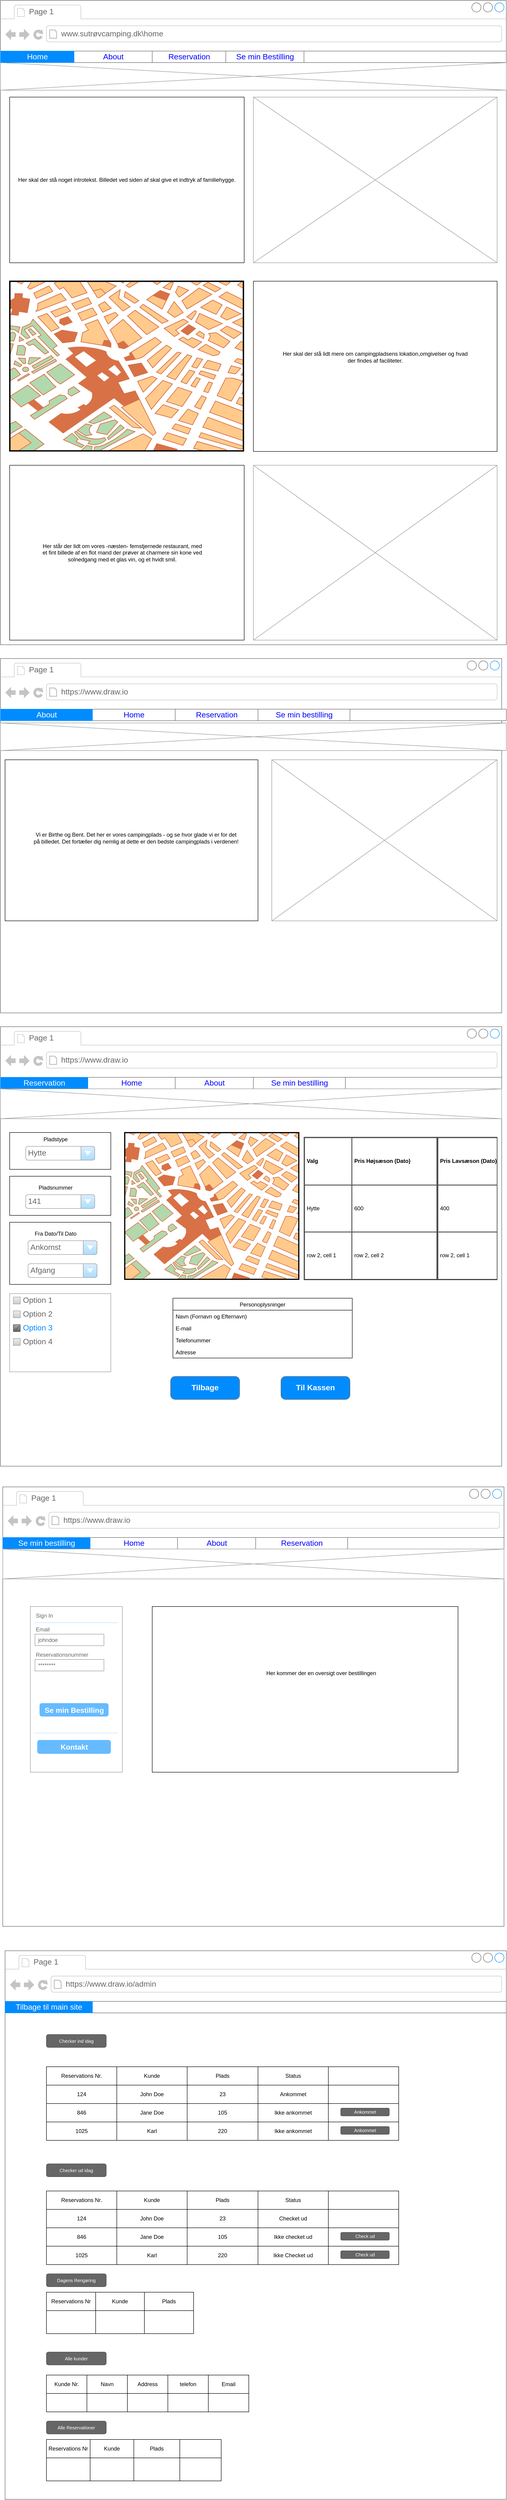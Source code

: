 <mxfile version="15.3.8" type="device"><diagram name="Page-1" id="2cc2dc42-3aac-f2a9-1cec-7a8b7cbee084"><mxGraphModel dx="2522" dy="1695" grid="1" gridSize="10" guides="1" tooltips="1" connect="1" arrows="1" fold="1" page="1" pageScale="1" pageWidth="1100" pageHeight="850" background="none" math="0" shadow="0"><root><mxCell id="0"/><mxCell id="1" parent="0"/><mxCell id="Y7QYXd62uFBSLfC6KbYf-22" value="" style="strokeWidth=1;shadow=0;dashed=0;align=center;html=1;shape=mxgraph.mockup.containers.browserWindow;rSize=0;strokeColor=#666666;strokeColor2=#008cff;strokeColor3=#c4c4c4;mainText=,;recursiveResize=0;" parent="1" vertex="1"><mxGeometry x="-20" y="-40" width="1100" height="1400" as="geometry"/></mxCell><mxCell id="Y7QYXd62uFBSLfC6KbYf-23" value="Page 1" style="strokeWidth=1;shadow=0;dashed=0;align=center;html=1;shape=mxgraph.mockup.containers.anchor;fontSize=17;fontColor=#666666;align=left;" parent="Y7QYXd62uFBSLfC6KbYf-22" vertex="1"><mxGeometry x="60" y="12" width="110" height="26" as="geometry"/></mxCell><mxCell id="Y7QYXd62uFBSLfC6KbYf-24" value="www.sutrøvcamping.dk\home" style="strokeWidth=1;shadow=0;dashed=0;align=center;html=1;shape=mxgraph.mockup.containers.anchor;rSize=0;fontSize=17;fontColor=#666666;align=left;" parent="Y7QYXd62uFBSLfC6KbYf-22" vertex="1"><mxGeometry x="130" y="60" width="250" height="26" as="geometry"/></mxCell><mxCell id="Y7QYXd62uFBSLfC6KbYf-25" value="" style="verticalLabelPosition=bottom;shadow=0;dashed=0;align=center;html=1;verticalAlign=top;strokeWidth=1;shape=mxgraph.mockup.graphics.simpleIcon;strokeColor=#999999;" parent="Y7QYXd62uFBSLfC6KbYf-22" vertex="1"><mxGeometry y="135" width="1100" height="60" as="geometry"/></mxCell><mxCell id="Y7QYXd62uFBSLfC6KbYf-26" value="" style="strokeWidth=1;shadow=0;dashed=0;align=center;html=1;shape=mxgraph.mockup.text.rrect;rSize=0;strokeColor=#666666;" parent="Y7QYXd62uFBSLfC6KbYf-22" vertex="1"><mxGeometry y="110" width="1100" height="25" as="geometry"/></mxCell><mxCell id="Y7QYXd62uFBSLfC6KbYf-27" value="About" style="strokeColor=inherit;fillColor=inherit;gradientColor=inherit;strokeWidth=1;shadow=0;dashed=0;align=center;html=1;shape=mxgraph.mockup.text.rrect;rSize=0;fontSize=17;fontColor=#0000ff;" parent="Y7QYXd62uFBSLfC6KbYf-26" vertex="1"><mxGeometry x="160" width="170" height="25" as="geometry"/></mxCell><mxCell id="Y7QYXd62uFBSLfC6KbYf-28" value="Reservation" style="strokeColor=inherit;fillColor=inherit;gradientColor=inherit;strokeWidth=1;shadow=0;dashed=0;align=center;html=1;shape=mxgraph.mockup.text.rrect;rSize=0;fontSize=17;fontColor=#0000ff;" parent="Y7QYXd62uFBSLfC6KbYf-26" vertex="1"><mxGeometry x="330" width="160" height="25" as="geometry"/></mxCell><mxCell id="Y7QYXd62uFBSLfC6KbYf-29" value="Se min Bestilling" style="strokeColor=inherit;fillColor=inherit;gradientColor=inherit;strokeWidth=1;shadow=0;dashed=0;align=center;html=1;shape=mxgraph.mockup.text.rrect;rSize=0;fontSize=17;fontColor=#0000ff;" parent="Y7QYXd62uFBSLfC6KbYf-26" vertex="1"><mxGeometry x="490" width="170" height="25" as="geometry"/></mxCell><mxCell id="Y7QYXd62uFBSLfC6KbYf-30" value="Home" style="strokeWidth=1;shadow=0;dashed=0;align=center;html=1;shape=mxgraph.mockup.text.rrect;rSize=0;fontSize=17;fontColor=#ffffff;fillColor=#008cff;strokeColor=#008cff;" parent="Y7QYXd62uFBSLfC6KbYf-26" vertex="1"><mxGeometry width="160" height="25" as="geometry"/></mxCell><mxCell id="Y7QYXd62uFBSLfC6KbYf-31" value="" style="verticalLabelPosition=bottom;shadow=0;dashed=0;align=center;html=1;verticalAlign=top;strokeWidth=1;shape=mxgraph.mockup.graphics.simpleIcon;strokeColor=#999999;" parent="Y7QYXd62uFBSLfC6KbYf-22" vertex="1"><mxGeometry x="550" y="210" width="530" height="360" as="geometry"/></mxCell><mxCell id="Y7QYXd62uFBSLfC6KbYf-33" value="" style="rounded=0;whiteSpace=wrap;html=1;" parent="Y7QYXd62uFBSLfC6KbYf-22" vertex="1"><mxGeometry x="20" y="210" width="510" height="360" as="geometry"/></mxCell><mxCell id="Y7QYXd62uFBSLfC6KbYf-32" value="Her skal der stå noget introtekst. Billedet ved siden af skal give et indtryk af familiehygge." style="text;html=1;strokeColor=none;fillColor=none;align=center;verticalAlign=middle;whiteSpace=wrap;rounded=0;" parent="Y7QYXd62uFBSLfC6KbYf-22" vertex="1"><mxGeometry x="20" y="210" width="510" height="360" as="geometry"/></mxCell><mxCell id="Y7QYXd62uFBSLfC6KbYf-37" value="" style="rounded=0;whiteSpace=wrap;html=1;" parent="Y7QYXd62uFBSLfC6KbYf-22" vertex="1"><mxGeometry x="550" y="610" width="530" height="370" as="geometry"/></mxCell><mxCell id="Y7QYXd62uFBSLfC6KbYf-38" value="" style="verticalLabelPosition=bottom;shadow=0;dashed=0;align=center;html=1;verticalAlign=top;strokeWidth=1;shape=mxgraph.mockup.misc.map;" parent="Y7QYXd62uFBSLfC6KbYf-22" vertex="1"><mxGeometry x="20" y="610" width="510" height="370" as="geometry"/></mxCell><mxCell id="Y7QYXd62uFBSLfC6KbYf-34" value="Her skal der stå lidt mere om campingpladsens lokation,omgivelser og hvad der findes af faciliteter." style="text;html=1;strokeColor=none;fillColor=none;align=center;verticalAlign=middle;whiteSpace=wrap;rounded=0;" parent="Y7QYXd62uFBSLfC6KbYf-22" vertex="1"><mxGeometry x="610" y="760" width="410" height="30" as="geometry"/></mxCell><mxCell id="Y7QYXd62uFBSLfC6KbYf-40" value="" style="verticalLabelPosition=bottom;shadow=0;dashed=0;align=center;html=1;verticalAlign=top;strokeWidth=1;shape=mxgraph.mockup.graphics.simpleIcon;strokeColor=#999999;" parent="Y7QYXd62uFBSLfC6KbYf-22" vertex="1"><mxGeometry x="550" y="1010" width="530" height="380" as="geometry"/></mxCell><mxCell id="Y7QYXd62uFBSLfC6KbYf-41" value="" style="rounded=0;whiteSpace=wrap;html=1;" parent="Y7QYXd62uFBSLfC6KbYf-22" vertex="1"><mxGeometry x="20" y="1010" width="510" height="380" as="geometry"/></mxCell><mxCell id="Y7QYXd62uFBSLfC6KbYf-42" value="Her står der lidt om vores -næsten- femstjernede restaurant, med et fint billede af en flot mand der prøver at charmere sin kone ved solnedgang med et glas vin, og et hvidt smil." style="text;html=1;strokeColor=none;fillColor=none;align=center;verticalAlign=middle;whiteSpace=wrap;rounded=0;" parent="Y7QYXd62uFBSLfC6KbYf-22" vertex="1"><mxGeometry x="90" y="1170" width="350" height="60" as="geometry"/></mxCell><mxCell id="Y7QYXd62uFBSLfC6KbYf-43" value="" style="strokeWidth=1;shadow=0;dashed=0;align=center;html=1;shape=mxgraph.mockup.containers.browserWindow;rSize=0;strokeColor=#666666;strokeColor2=#008cff;strokeColor3=#c4c4c4;mainText=,;recursiveResize=0;" parent="1" vertex="1"><mxGeometry x="-20" y="1390" width="1090" height="770" as="geometry"/></mxCell><mxCell id="Y7QYXd62uFBSLfC6KbYf-44" value="Page 1" style="strokeWidth=1;shadow=0;dashed=0;align=center;html=1;shape=mxgraph.mockup.containers.anchor;fontSize=17;fontColor=#666666;align=left;" parent="Y7QYXd62uFBSLfC6KbYf-43" vertex="1"><mxGeometry x="60" y="12" width="110" height="26" as="geometry"/></mxCell><mxCell id="Y7QYXd62uFBSLfC6KbYf-45" value="https://www.draw.io" style="strokeWidth=1;shadow=0;dashed=0;align=center;html=1;shape=mxgraph.mockup.containers.anchor;rSize=0;fontSize=17;fontColor=#666666;align=left;" parent="Y7QYXd62uFBSLfC6KbYf-43" vertex="1"><mxGeometry x="130" y="60" width="250" height="26" as="geometry"/></mxCell><mxCell id="Y7QYXd62uFBSLfC6KbYf-51" value="" style="verticalLabelPosition=bottom;shadow=0;dashed=0;align=center;html=1;verticalAlign=top;strokeWidth=1;shape=mxgraph.mockup.graphics.simpleIcon;strokeColor=#999999;" parent="Y7QYXd62uFBSLfC6KbYf-43" vertex="1"><mxGeometry y="140" width="1100" height="60" as="geometry"/></mxCell><mxCell id="Y7QYXd62uFBSLfC6KbYf-52" value="" style="verticalLabelPosition=bottom;shadow=0;dashed=0;align=center;html=1;verticalAlign=top;strokeWidth=1;shape=mxgraph.mockup.graphics.simpleIcon;strokeColor=#999999;" parent="Y7QYXd62uFBSLfC6KbYf-43" vertex="1"><mxGeometry x="590" y="220" width="490" height="350" as="geometry"/></mxCell><mxCell id="Y7QYXd62uFBSLfC6KbYf-53" value="" style="rounded=0;whiteSpace=wrap;html=1;" parent="Y7QYXd62uFBSLfC6KbYf-43" vertex="1"><mxGeometry x="10" y="220" width="550" height="350" as="geometry"/></mxCell><mxCell id="Y7QYXd62uFBSLfC6KbYf-54" value="Vi er Birthe og Bent. Det her er vores campingplads - og se hvor glade vi er for det på billedet. Det fortæller dig nemlig at dette er den bedste campingplads i verdenen!" style="text;html=1;strokeColor=none;fillColor=none;align=center;verticalAlign=middle;whiteSpace=wrap;rounded=0;" parent="Y7QYXd62uFBSLfC6KbYf-43" vertex="1"><mxGeometry x="70" y="290" width="450" height="200" as="geometry"/></mxCell><mxCell id="Y7QYXd62uFBSLfC6KbYf-46" value="" style="strokeWidth=1;shadow=0;dashed=0;align=center;html=1;shape=mxgraph.mockup.text.rrect;rSize=0;strokeColor=#666666;" parent="1" vertex="1"><mxGeometry x="-20" y="1500" width="1100" height="25" as="geometry"/></mxCell><mxCell id="Y7QYXd62uFBSLfC6KbYf-47" value="Home" style="strokeColor=inherit;fillColor=inherit;gradientColor=inherit;strokeWidth=1;shadow=0;dashed=0;align=center;html=1;shape=mxgraph.mockup.text.rrect;rSize=0;fontSize=17;fontColor=#0000ff;" parent="Y7QYXd62uFBSLfC6KbYf-46" vertex="1"><mxGeometry x="200" width="180" height="25" as="geometry"/></mxCell><mxCell id="Y7QYXd62uFBSLfC6KbYf-48" value="Reservation" style="strokeColor=inherit;fillColor=inherit;gradientColor=inherit;strokeWidth=1;shadow=0;dashed=0;align=center;html=1;shape=mxgraph.mockup.text.rrect;rSize=0;fontSize=17;fontColor=#0000ff;" parent="Y7QYXd62uFBSLfC6KbYf-46" vertex="1"><mxGeometry x="380" width="180" height="25" as="geometry"/></mxCell><mxCell id="Y7QYXd62uFBSLfC6KbYf-49" value="Se min bestilling" style="strokeColor=inherit;fillColor=inherit;gradientColor=inherit;strokeWidth=1;shadow=0;dashed=0;align=center;html=1;shape=mxgraph.mockup.text.rrect;rSize=0;fontSize=17;fontColor=#0000ff;" parent="Y7QYXd62uFBSLfC6KbYf-46" vertex="1"><mxGeometry x="560" width="200" height="25" as="geometry"/></mxCell><mxCell id="Y7QYXd62uFBSLfC6KbYf-50" value="About" style="strokeWidth=1;shadow=0;dashed=0;align=center;html=1;shape=mxgraph.mockup.text.rrect;rSize=0;fontSize=17;fontColor=#ffffff;fillColor=#008cff;strokeColor=#008cff;" parent="Y7QYXd62uFBSLfC6KbYf-46" vertex="1"><mxGeometry width="200" height="25" as="geometry"/></mxCell><mxCell id="Y7QYXd62uFBSLfC6KbYf-55" value="Ekst" style="strokeWidth=1;shadow=0;dashed=0;align=center;html=1;shape=mxgraph.mockup.containers.browserWindow;rSize=0;strokeColor=#666666;strokeColor2=#008cff;strokeColor3=#c4c4c4;mainText=,;recursiveResize=0;" parent="1" vertex="1"><mxGeometry x="-20" y="2190" width="1090" height="955" as="geometry"/></mxCell><mxCell id="Y7QYXd62uFBSLfC6KbYf-56" value="Page 1" style="strokeWidth=1;shadow=0;dashed=0;align=center;html=1;shape=mxgraph.mockup.containers.anchor;fontSize=17;fontColor=#666666;align=left;" parent="Y7QYXd62uFBSLfC6KbYf-55" vertex="1"><mxGeometry x="60" y="12" width="110" height="26" as="geometry"/></mxCell><mxCell id="Y7QYXd62uFBSLfC6KbYf-57" value="https://www.draw.io" style="strokeWidth=1;shadow=0;dashed=0;align=center;html=1;shape=mxgraph.mockup.containers.anchor;rSize=0;fontSize=17;fontColor=#666666;align=left;" parent="Y7QYXd62uFBSLfC6KbYf-55" vertex="1"><mxGeometry x="130" y="60" width="250" height="26" as="geometry"/></mxCell><mxCell id="Y7QYXd62uFBSLfC6KbYf-58" value="" style="strokeWidth=1;shadow=0;dashed=0;align=center;html=1;shape=mxgraph.mockup.text.rrect;rSize=0;strokeColor=#666666;" parent="Y7QYXd62uFBSLfC6KbYf-55" vertex="1"><mxGeometry y="110" width="1090" height="25" as="geometry"/></mxCell><mxCell id="Y7QYXd62uFBSLfC6KbYf-59" value="Home" style="strokeColor=inherit;fillColor=inherit;gradientColor=inherit;strokeWidth=1;shadow=0;dashed=0;align=center;html=1;shape=mxgraph.mockup.text.rrect;rSize=0;fontSize=17;fontColor=#0000ff;" parent="Y7QYXd62uFBSLfC6KbYf-58" vertex="1"><mxGeometry x="190" width="190" height="25" as="geometry"/></mxCell><mxCell id="Y7QYXd62uFBSLfC6KbYf-60" value="About" style="strokeColor=inherit;fillColor=inherit;gradientColor=inherit;strokeWidth=1;shadow=0;dashed=0;align=center;html=1;shape=mxgraph.mockup.text.rrect;rSize=0;fontSize=17;fontColor=#0000ff;" parent="Y7QYXd62uFBSLfC6KbYf-58" vertex="1"><mxGeometry x="380" width="170" height="25" as="geometry"/></mxCell><mxCell id="Y7QYXd62uFBSLfC6KbYf-61" value="Se min bestilling" style="strokeColor=inherit;fillColor=inherit;gradientColor=inherit;strokeWidth=1;shadow=0;dashed=0;align=center;html=1;shape=mxgraph.mockup.text.rrect;rSize=0;fontSize=17;fontColor=#0000ff;" parent="Y7QYXd62uFBSLfC6KbYf-58" vertex="1"><mxGeometry x="550" width="200" height="25" as="geometry"/></mxCell><mxCell id="Y7QYXd62uFBSLfC6KbYf-62" value="Reservation" style="strokeWidth=1;shadow=0;dashed=0;align=center;html=1;shape=mxgraph.mockup.text.rrect;rSize=0;fontSize=17;fontColor=#ffffff;fillColor=#008cff;strokeColor=#008cff;" parent="Y7QYXd62uFBSLfC6KbYf-58" vertex="1"><mxGeometry width="190" height="25" as="geometry"/></mxCell><mxCell id="Y7QYXd62uFBSLfC6KbYf-63" value="" style="verticalLabelPosition=bottom;shadow=0;dashed=0;align=center;html=1;verticalAlign=top;strokeWidth=1;shape=mxgraph.mockup.graphics.simpleIcon;strokeColor=#999999;" parent="Y7QYXd62uFBSLfC6KbYf-55" vertex="1"><mxGeometry y="135" width="1090" height="65" as="geometry"/></mxCell><mxCell id="Y7QYXd62uFBSLfC6KbYf-64" value="&lt;table cellpadding=&quot;4&quot; cellspacing=&quot;0&quot; border=&quot;1&quot; style=&quot;font-size: 1em ; width: 100% ; height: 100%&quot;&gt;&lt;tbody&gt;&lt;tr&gt;&lt;th&gt;Valg&lt;/th&gt;&lt;th&gt;Pris Højsæson (Dato)&lt;/th&gt;&lt;/tr&gt;&lt;tr&gt;&lt;td&gt;Hytte&lt;/td&gt;&lt;td&gt;600&lt;/td&gt;&lt;/tr&gt;&lt;tr&gt;&lt;td&gt;row 2, cell 1&lt;/td&gt;&lt;td&gt;row 2, cell 2&lt;/td&gt;&lt;/tr&gt;&lt;/tbody&gt;&lt;/table&gt; " style="verticalAlign=top;align=left;overflow=fill;fontSize=12;fontFamily=Helvetica;html=1" parent="Y7QYXd62uFBSLfC6KbYf-55" vertex="1"><mxGeometry x="660" y="240" width="290" height="310" as="geometry"/></mxCell><mxCell id="Y7QYXd62uFBSLfC6KbYf-65" value="&lt;table cellpadding=&quot;4&quot; cellspacing=&quot;0&quot; border=&quot;1&quot; style=&quot;font-size: 1em ; width: 100% ; height: 100%&quot;&gt;&lt;tbody&gt;&lt;tr&gt;&lt;th&gt;Pris Lavsæson (Dato)&lt;/th&gt;&lt;th&gt;&lt;/th&gt;&lt;/tr&gt;&lt;tr&gt;&lt;td&gt;400&lt;/td&gt;&lt;td&gt;row 1, cell 2&lt;/td&gt;&lt;/tr&gt;&lt;tr&gt;&lt;td&gt;row 2, cell 1&lt;/td&gt;&lt;td&gt;row 2, cell 2&lt;/td&gt;&lt;/tr&gt;&lt;/tbody&gt;&lt;/table&gt; " style="verticalAlign=top;align=left;overflow=fill;fontSize=12;fontFamily=Helvetica;html=1" parent="Y7QYXd62uFBSLfC6KbYf-55" vertex="1"><mxGeometry x="950" y="240" width="130" height="310" as="geometry"/></mxCell><mxCell id="Y7QYXd62uFBSLfC6KbYf-66" value="" style="rounded=0;whiteSpace=wrap;html=1;" parent="Y7QYXd62uFBSLfC6KbYf-55" vertex="1"><mxGeometry x="20" y="230" width="220" height="80" as="geometry"/></mxCell><mxCell id="Y7QYXd62uFBSLfC6KbYf-68" value="Hytte" style="strokeWidth=1;shadow=0;dashed=0;align=center;html=1;shape=mxgraph.mockup.forms.comboBox;strokeColor=#999999;fillColor=#ddeeff;align=left;fillColor2=#aaddff;mainText=;fontColor=#666666;fontSize=17;spacingLeft=3;" parent="Y7QYXd62uFBSLfC6KbYf-55" vertex="1"><mxGeometry x="55" y="260" width="150" height="30" as="geometry"/></mxCell><mxCell id="Y7QYXd62uFBSLfC6KbYf-69" value="Pladstype" style="text;html=1;strokeColor=none;fillColor=none;align=center;verticalAlign=middle;whiteSpace=wrap;rounded=0;" parent="Y7QYXd62uFBSLfC6KbYf-55" vertex="1"><mxGeometry x="90" y="230" width="60" height="30" as="geometry"/></mxCell><mxCell id="Y7QYXd62uFBSLfC6KbYf-70" value="" style="rounded=0;whiteSpace=wrap;html=1;" parent="Y7QYXd62uFBSLfC6KbYf-55" vertex="1"><mxGeometry x="20" y="325" width="220" height="85" as="geometry"/></mxCell><mxCell id="Y7QYXd62uFBSLfC6KbYf-71" value="" style="verticalLabelPosition=bottom;shadow=0;dashed=0;align=center;html=1;verticalAlign=top;strokeWidth=1;shape=mxgraph.mockup.misc.map;" parent="Y7QYXd62uFBSLfC6KbYf-55" vertex="1"><mxGeometry x="270" y="230" width="380" height="320" as="geometry"/></mxCell><mxCell id="Y7QYXd62uFBSLfC6KbYf-72" value="Pladsnummer" style="text;html=1;strokeColor=none;fillColor=none;align=center;verticalAlign=middle;whiteSpace=wrap;rounded=0;" parent="Y7QYXd62uFBSLfC6KbYf-55" vertex="1"><mxGeometry x="90" y="335" width="60" height="30" as="geometry"/></mxCell><mxCell id="Y7QYXd62uFBSLfC6KbYf-73" value="141" style="strokeWidth=1;shadow=0;dashed=0;align=center;html=1;shape=mxgraph.mockup.forms.comboBox;strokeColor=#999999;fillColor=#ddeeff;align=left;fillColor2=#aaddff;mainText=;fontColor=#666666;fontSize=17;spacingLeft=3;" parent="Y7QYXd62uFBSLfC6KbYf-55" vertex="1"><mxGeometry x="55" y="365" width="150" height="30" as="geometry"/></mxCell><mxCell id="Y7QYXd62uFBSLfC6KbYf-75" value="" style="rounded=0;whiteSpace=wrap;html=1;" parent="Y7QYXd62uFBSLfC6KbYf-55" vertex="1"><mxGeometry x="20" y="425" width="220" height="135" as="geometry"/></mxCell><mxCell id="Y7QYXd62uFBSLfC6KbYf-74" value="Fra Dato/Til Dato" style="text;html=1;strokeColor=none;fillColor=none;align=center;verticalAlign=middle;whiteSpace=wrap;rounded=0;" parent="Y7QYXd62uFBSLfC6KbYf-55" vertex="1"><mxGeometry x="65" y="435" width="110" height="30" as="geometry"/></mxCell><mxCell id="Y7QYXd62uFBSLfC6KbYf-76" value="Ankomst" style="strokeWidth=1;shadow=0;dashed=0;align=center;html=1;shape=mxgraph.mockup.forms.comboBox;strokeColor=#999999;fillColor=#ddeeff;align=left;fillColor2=#aaddff;mainText=;fontColor=#666666;fontSize=17;spacingLeft=3;" parent="Y7QYXd62uFBSLfC6KbYf-55" vertex="1"><mxGeometry x="60" y="465" width="150" height="30" as="geometry"/></mxCell><mxCell id="Y7QYXd62uFBSLfC6KbYf-77" value="Afgang" style="strokeWidth=1;shadow=0;dashed=0;align=center;html=1;shape=mxgraph.mockup.forms.comboBox;strokeColor=#999999;fillColor=#ddeeff;align=left;fillColor2=#aaddff;mainText=;fontColor=#666666;fontSize=17;spacingLeft=3;" parent="Y7QYXd62uFBSLfC6KbYf-55" vertex="1"><mxGeometry x="60" y="515" width="150" height="30" as="geometry"/></mxCell><mxCell id="Y7QYXd62uFBSLfC6KbYf-78" value="Personoplysninger" style="swimlane;fontStyle=0;childLayout=stackLayout;horizontal=1;startSize=26;fillColor=none;horizontalStack=0;resizeParent=1;resizeParentMax=0;resizeLast=0;collapsible=1;marginBottom=0;" parent="Y7QYXd62uFBSLfC6KbYf-55" vertex="1"><mxGeometry x="375" y="590" width="390" height="130" as="geometry"/></mxCell><mxCell id="Y7QYXd62uFBSLfC6KbYf-79" value="Navn (Fornavn og Efternavn)" style="text;strokeColor=none;fillColor=none;align=left;verticalAlign=top;spacingLeft=4;spacingRight=4;overflow=hidden;rotatable=0;points=[[0,0.5],[1,0.5]];portConstraint=eastwest;" parent="Y7QYXd62uFBSLfC6KbYf-78" vertex="1"><mxGeometry y="26" width="390" height="26" as="geometry"/></mxCell><mxCell id="Y7QYXd62uFBSLfC6KbYf-80" value="E-mail" style="text;strokeColor=none;fillColor=none;align=left;verticalAlign=top;spacingLeft=4;spacingRight=4;overflow=hidden;rotatable=0;points=[[0,0.5],[1,0.5]];portConstraint=eastwest;" parent="Y7QYXd62uFBSLfC6KbYf-78" vertex="1"><mxGeometry y="52" width="390" height="26" as="geometry"/></mxCell><mxCell id="Y7QYXd62uFBSLfC6KbYf-81" value="Telefonummer" style="text;strokeColor=none;fillColor=none;align=left;verticalAlign=top;spacingLeft=4;spacingRight=4;overflow=hidden;rotatable=0;points=[[0,0.5],[1,0.5]];portConstraint=eastwest;" parent="Y7QYXd62uFBSLfC6KbYf-78" vertex="1"><mxGeometry y="78" width="390" height="26" as="geometry"/></mxCell><mxCell id="Y7QYXd62uFBSLfC6KbYf-82" value="Adresse" style="text;strokeColor=none;fillColor=none;align=left;verticalAlign=top;spacingLeft=4;spacingRight=4;overflow=hidden;rotatable=0;points=[[0,0.5],[1,0.5]];portConstraint=eastwest;" parent="Y7QYXd62uFBSLfC6KbYf-78" vertex="1"><mxGeometry y="104" width="390" height="26" as="geometry"/></mxCell><mxCell id="Y7QYXd62uFBSLfC6KbYf-85" value="Tilbage" style="strokeWidth=1;shadow=0;dashed=0;align=center;html=1;shape=mxgraph.mockup.buttons.button;strokeColor=#666666;fontColor=#ffffff;mainText=;buttonStyle=round;fontSize=17;fontStyle=1;fillColor=#008cff;whiteSpace=wrap;" parent="Y7QYXd62uFBSLfC6KbYf-55" vertex="1"><mxGeometry x="370" y="760" width="150" height="50" as="geometry"/></mxCell><mxCell id="Y7QYXd62uFBSLfC6KbYf-86" value="Til Kassen" style="strokeWidth=1;shadow=0;dashed=0;align=center;html=1;shape=mxgraph.mockup.buttons.button;strokeColor=#666666;fontColor=#ffffff;mainText=;buttonStyle=round;fontSize=17;fontStyle=1;fillColor=#008cff;whiteSpace=wrap;" parent="Y7QYXd62uFBSLfC6KbYf-55" vertex="1"><mxGeometry x="610" y="760" width="150" height="50" as="geometry"/></mxCell><mxCell id="Y7QYXd62uFBSLfC6KbYf-87" value="" style="strokeWidth=1;shadow=0;dashed=0;align=center;html=1;shape=mxgraph.mockup.forms.rrect;rSize=0;strokeColor=#999999;fillColor=#ffffff;recursiveResize=0;" parent="Y7QYXd62uFBSLfC6KbYf-55" vertex="1"><mxGeometry x="20" y="580" width="220" height="170" as="geometry"/></mxCell><mxCell id="Y7QYXd62uFBSLfC6KbYf-88" value="Option 1" style="strokeWidth=1;shadow=0;dashed=0;align=center;html=1;shape=mxgraph.mockup.forms.rrect;rSize=0;fillColor=#eeeeee;strokeColor=#999999;gradientColor=#cccccc;align=left;spacingLeft=4;fontSize=17;fontColor=#666666;labelPosition=right;" parent="Y7QYXd62uFBSLfC6KbYf-87" vertex="1"><mxGeometry x="8" y="7.5" width="15" height="15" as="geometry"/></mxCell><mxCell id="Y7QYXd62uFBSLfC6KbYf-89" value="Option 2" style="strokeWidth=1;shadow=0;dashed=0;align=center;html=1;shape=mxgraph.mockup.forms.rrect;rSize=0;fillColor=#eeeeee;strokeColor=#999999;gradientColor=#cccccc;align=left;spacingLeft=4;fontSize=17;fontColor=#666666;labelPosition=right;" parent="Y7QYXd62uFBSLfC6KbYf-87" vertex="1"><mxGeometry x="8" y="37.5" width="15" height="15" as="geometry"/></mxCell><mxCell id="Y7QYXd62uFBSLfC6KbYf-90" value="Option 3" style="strokeWidth=1;shadow=0;dashed=0;align=center;html=1;shape=mxgraph.mockup.forms.checkbox;rSize=0;resizable=0;fillColor=#aaaaaa;strokeColor=#444444;gradientColor=#666666;align=left;spacingLeft=4;fontSize=17;fontColor=#008cff;labelPosition=right;" parent="Y7QYXd62uFBSLfC6KbYf-87" vertex="1"><mxGeometry x="8" y="67.5" width="15" height="15" as="geometry"/></mxCell><mxCell id="Y7QYXd62uFBSLfC6KbYf-91" value="Option 4" style="strokeWidth=1;shadow=0;dashed=0;align=center;html=1;shape=mxgraph.mockup.forms.rrect;rSize=0;fillColor=#eeeeee;strokeColor=#999999;gradientColor=#cccccc;align=left;spacingLeft=4;fontSize=17;fontColor=#666666;labelPosition=right;" parent="Y7QYXd62uFBSLfC6KbYf-87" vertex="1"><mxGeometry x="8" y="97.5" width="15" height="15" as="geometry"/></mxCell><mxCell id="Y7QYXd62uFBSLfC6KbYf-92" value="" style="strokeWidth=1;shadow=0;dashed=0;align=center;html=1;shape=mxgraph.mockup.containers.browserWindow;rSize=0;strokeColor=#666666;strokeColor2=#008cff;strokeColor3=#c4c4c4;mainText=,;recursiveResize=0;" parent="1" vertex="1"><mxGeometry x="-15" y="3190" width="1090" height="955" as="geometry"/></mxCell><mxCell id="Y7QYXd62uFBSLfC6KbYf-93" value="Page 1" style="strokeWidth=1;shadow=0;dashed=0;align=center;html=1;shape=mxgraph.mockup.containers.anchor;fontSize=17;fontColor=#666666;align=left;" parent="Y7QYXd62uFBSLfC6KbYf-92" vertex="1"><mxGeometry x="60" y="12" width="110" height="26" as="geometry"/></mxCell><mxCell id="Y7QYXd62uFBSLfC6KbYf-94" value="https://www.draw.io" style="strokeWidth=1;shadow=0;dashed=0;align=center;html=1;shape=mxgraph.mockup.containers.anchor;rSize=0;fontSize=17;fontColor=#666666;align=left;" parent="Y7QYXd62uFBSLfC6KbYf-92" vertex="1"><mxGeometry x="130" y="60" width="250" height="26" as="geometry"/></mxCell><mxCell id="Y7QYXd62uFBSLfC6KbYf-95" value="" style="strokeWidth=1;shadow=0;dashed=0;align=center;html=1;shape=mxgraph.mockup.text.rrect;rSize=0;strokeColor=#666666;" parent="Y7QYXd62uFBSLfC6KbYf-92" vertex="1"><mxGeometry y="110" width="1090" height="25" as="geometry"/></mxCell><mxCell id="Y7QYXd62uFBSLfC6KbYf-96" value="Home" style="strokeColor=inherit;fillColor=inherit;gradientColor=inherit;strokeWidth=1;shadow=0;dashed=0;align=center;html=1;shape=mxgraph.mockup.text.rrect;rSize=0;fontSize=17;fontColor=#0000ff;" parent="Y7QYXd62uFBSLfC6KbYf-95" vertex="1"><mxGeometry x="190" width="190" height="25" as="geometry"/></mxCell><mxCell id="Y7QYXd62uFBSLfC6KbYf-97" value="About" style="strokeColor=inherit;fillColor=inherit;gradientColor=inherit;strokeWidth=1;shadow=0;dashed=0;align=center;html=1;shape=mxgraph.mockup.text.rrect;rSize=0;fontSize=17;fontColor=#0000ff;" parent="Y7QYXd62uFBSLfC6KbYf-95" vertex="1"><mxGeometry x="380" width="170" height="25" as="geometry"/></mxCell><mxCell id="Y7QYXd62uFBSLfC6KbYf-98" value="Reservation" style="strokeColor=inherit;fillColor=inherit;gradientColor=inherit;strokeWidth=1;shadow=0;dashed=0;align=center;html=1;shape=mxgraph.mockup.text.rrect;rSize=0;fontSize=17;fontColor=#0000ff;" parent="Y7QYXd62uFBSLfC6KbYf-95" vertex="1"><mxGeometry x="550" width="200" height="25" as="geometry"/></mxCell><mxCell id="Y7QYXd62uFBSLfC6KbYf-99" value="Se min bestilling" style="strokeWidth=1;shadow=0;dashed=0;align=center;html=1;shape=mxgraph.mockup.text.rrect;rSize=0;fontSize=17;fontColor=#ffffff;fillColor=#008cff;strokeColor=#008cff;" parent="Y7QYXd62uFBSLfC6KbYf-95" vertex="1"><mxGeometry width="190" height="25" as="geometry"/></mxCell><mxCell id="Y7QYXd62uFBSLfC6KbYf-100" value="" style="verticalLabelPosition=bottom;shadow=0;dashed=0;align=center;html=1;verticalAlign=top;strokeWidth=1;shape=mxgraph.mockup.graphics.simpleIcon;strokeColor=#999999;" parent="Y7QYXd62uFBSLfC6KbYf-92" vertex="1"><mxGeometry y="135" width="1090" height="65" as="geometry"/></mxCell><mxCell id="Y7QYXd62uFBSLfC6KbYf-126" value="" style="strokeWidth=1;shadow=0;dashed=0;align=center;html=1;shape=mxgraph.mockup.forms.rrect;rSize=0;strokeColor=#999999;fillColor=#ffffff;" parent="Y7QYXd62uFBSLfC6KbYf-92" vertex="1"><mxGeometry x="60" y="260" width="200" height="360" as="geometry"/></mxCell><mxCell id="Y7QYXd62uFBSLfC6KbYf-127" value="Sign In" style="strokeWidth=1;shadow=0;dashed=0;align=center;html=1;shape=mxgraph.mockup.forms.anchor;fontSize=12;fontColor=#666666;align=left;resizeWidth=1;spacingLeft=0;" parent="Y7QYXd62uFBSLfC6KbYf-126" vertex="1"><mxGeometry width="100" height="20" relative="1" as="geometry"><mxPoint x="10" y="10" as="offset"/></mxGeometry></mxCell><mxCell id="Y7QYXd62uFBSLfC6KbYf-128" value="" style="shape=line;strokeColor=#ddeeff;strokeWidth=2;html=1;resizeWidth=1;" parent="Y7QYXd62uFBSLfC6KbYf-126" vertex="1"><mxGeometry width="180" height="10" relative="1" as="geometry"><mxPoint x="10" y="30" as="offset"/></mxGeometry></mxCell><mxCell id="Y7QYXd62uFBSLfC6KbYf-129" value="Email" style="strokeWidth=1;shadow=0;dashed=0;align=center;html=1;shape=mxgraph.mockup.forms.anchor;fontSize=12;fontColor=#666666;align=left;resizeWidth=1;spacingLeft=0;" parent="Y7QYXd62uFBSLfC6KbYf-126" vertex="1"><mxGeometry width="100" height="20" relative="1" as="geometry"><mxPoint x="10" y="40" as="offset"/></mxGeometry></mxCell><mxCell id="Y7QYXd62uFBSLfC6KbYf-130" value="johndoe" style="strokeWidth=1;shadow=0;dashed=0;align=center;html=1;shape=mxgraph.mockup.forms.rrect;rSize=0;strokeColor=#999999;fontColor=#666666;align=left;spacingLeft=5;resizeWidth=1;" parent="Y7QYXd62uFBSLfC6KbYf-126" vertex="1"><mxGeometry width="150" height="25" relative="1" as="geometry"><mxPoint x="10" y="60" as="offset"/></mxGeometry></mxCell><mxCell id="Y7QYXd62uFBSLfC6KbYf-131" value="Reservationsnummer" style="strokeWidth=1;shadow=0;dashed=0;align=center;html=1;shape=mxgraph.mockup.forms.anchor;fontSize=12;fontColor=#666666;align=left;resizeWidth=1;spacingLeft=0;" parent="Y7QYXd62uFBSLfC6KbYf-126" vertex="1"><mxGeometry width="100" height="20" relative="1" as="geometry"><mxPoint x="10" y="95" as="offset"/></mxGeometry></mxCell><mxCell id="Y7QYXd62uFBSLfC6KbYf-132" value="********" style="strokeWidth=1;shadow=0;dashed=0;align=center;html=1;shape=mxgraph.mockup.forms.rrect;rSize=0;strokeColor=#999999;fontColor=#666666;align=left;spacingLeft=5;resizeWidth=1;" parent="Y7QYXd62uFBSLfC6KbYf-126" vertex="1"><mxGeometry width="150" height="25" relative="1" as="geometry"><mxPoint x="10" y="115" as="offset"/></mxGeometry></mxCell><mxCell id="Y7QYXd62uFBSLfC6KbYf-133" value="Se min Bestilling" style="strokeWidth=1;shadow=0;dashed=0;align=center;html=1;shape=mxgraph.mockup.forms.rrect;rSize=5;strokeColor=none;fontColor=#ffffff;fillColor=#66bbff;fontSize=16;fontStyle=1;" parent="Y7QYXd62uFBSLfC6KbYf-126" vertex="1"><mxGeometry y="1" width="150" height="29" relative="1" as="geometry"><mxPoint x="20" y="-150" as="offset"/></mxGeometry></mxCell><mxCell id="Y7QYXd62uFBSLfC6KbYf-134" value="" style="strokeWidth=1;shadow=0;dashed=0;align=center;html=1;shape=mxgraph.mockup.forms.anchor;fontSize=12;fontColor=#9999ff;align=left;spacingLeft=0;fontStyle=4;resizeWidth=1;" parent="Y7QYXd62uFBSLfC6KbYf-126" vertex="1"><mxGeometry y="1" width="150" height="20" relative="1" as="geometry"><mxPoint x="10" y="-110" as="offset"/></mxGeometry></mxCell><mxCell id="Y7QYXd62uFBSLfC6KbYf-135" value="" style="shape=line;strokeColor=#ddeeff;strokeWidth=2;html=1;resizeWidth=1;" parent="Y7QYXd62uFBSLfC6KbYf-126" vertex="1"><mxGeometry y="1" width="180" height="10" relative="1" as="geometry"><mxPoint x="10" y="-90" as="offset"/></mxGeometry></mxCell><mxCell id="Y7QYXd62uFBSLfC6KbYf-136" value="" style="strokeWidth=1;shadow=0;dashed=0;align=center;html=1;shape=mxgraph.mockup.forms.anchor;fontSize=12;fontColor=#666666;align=left;spacingLeft=0;resizeWidth=1;" parent="Y7QYXd62uFBSLfC6KbYf-126" vertex="1"><mxGeometry y="1" width="150" height="20" relative="1" as="geometry"><mxPoint x="10" y="-70" as="offset"/></mxGeometry></mxCell><mxCell id="Y7QYXd62uFBSLfC6KbYf-137" value="Kontakt" style="strokeWidth=1;shadow=0;dashed=0;align=center;html=1;shape=mxgraph.mockup.forms.rrect;rSize=5;strokeColor=none;fontColor=#ffffff;fillColor=#66bbff;fontSize=16;fontStyle=1;" parent="Y7QYXd62uFBSLfC6KbYf-126" vertex="1"><mxGeometry y="1" width="160" height="30" relative="1" as="geometry"><mxPoint x="15" y="-70" as="offset"/></mxGeometry></mxCell><mxCell id="Y7QYXd62uFBSLfC6KbYf-138" value="" style="rounded=0;whiteSpace=wrap;html=1;" parent="Y7QYXd62uFBSLfC6KbYf-92" vertex="1"><mxGeometry x="325" y="260" width="665" height="360" as="geometry"/></mxCell><mxCell id="Y7QYXd62uFBSLfC6KbYf-139" value="Her kommer der en oversigt over bestillingen" style="text;html=1;strokeColor=none;fillColor=none;align=center;verticalAlign=middle;whiteSpace=wrap;rounded=0;" parent="Y7QYXd62uFBSLfC6KbYf-92" vertex="1"><mxGeometry x="555" y="390" width="275" height="30" as="geometry"/></mxCell><mxCell id="79Z_xBJd35jcNJ-P8Y0O-1" value="" style="strokeWidth=1;shadow=0;dashed=0;align=center;html=1;shape=mxgraph.mockup.containers.browserWindow;rSize=0;strokeColor=#666666;strokeColor2=#008cff;strokeColor3=#c4c4c4;mainText=,;recursiveResize=0;" vertex="1" parent="1"><mxGeometry x="-10" y="4198" width="1090" height="1192" as="geometry"/></mxCell><mxCell id="79Z_xBJd35jcNJ-P8Y0O-2" value="Page 1" style="strokeWidth=1;shadow=0;dashed=0;align=center;html=1;shape=mxgraph.mockup.containers.anchor;fontSize=17;fontColor=#666666;align=left;" vertex="1" parent="79Z_xBJd35jcNJ-P8Y0O-1"><mxGeometry x="60" y="12" width="110" height="26" as="geometry"/></mxCell><mxCell id="79Z_xBJd35jcNJ-P8Y0O-3" value="https://www.draw.io/admin" style="strokeWidth=1;shadow=0;dashed=0;align=center;html=1;shape=mxgraph.mockup.containers.anchor;rSize=0;fontSize=17;fontColor=#666666;align=left;" vertex="1" parent="79Z_xBJd35jcNJ-P8Y0O-1"><mxGeometry x="130" y="60" width="250" height="26" as="geometry"/></mxCell><mxCell id="79Z_xBJd35jcNJ-P8Y0O-4" value="" style="strokeWidth=1;shadow=0;dashed=0;align=center;html=1;shape=mxgraph.mockup.text.rrect;rSize=0;strokeColor=#666666;" vertex="1" parent="79Z_xBJd35jcNJ-P8Y0O-1"><mxGeometry y="110" width="1090" height="25" as="geometry"/></mxCell><mxCell id="79Z_xBJd35jcNJ-P8Y0O-8" value="Tilbage til main site" style="strokeWidth=1;shadow=0;dashed=0;align=center;html=1;shape=mxgraph.mockup.text.rrect;rSize=0;fontSize=17;fontColor=#ffffff;fillColor=#008cff;strokeColor=#008cff;" vertex="1" parent="79Z_xBJd35jcNJ-P8Y0O-4"><mxGeometry width="190" height="25" as="geometry"/></mxCell><mxCell id="79Z_xBJd35jcNJ-P8Y0O-24" value="Checker ind idag" style="rounded=1;html=1;shadow=0;dashed=0;whiteSpace=wrap;fontSize=10;fillColor=#666666;align=center;strokeColor=#4D4D4D;fontColor=#ffffff;" vertex="1" parent="79Z_xBJd35jcNJ-P8Y0O-1"><mxGeometry x="90" y="182" width="130" height="28" as="geometry"/></mxCell><mxCell id="79Z_xBJd35jcNJ-P8Y0O-26" value="" style="shape=table;startSize=0;container=1;collapsible=0;childLayout=tableLayout;" vertex="1" parent="79Z_xBJd35jcNJ-P8Y0O-1"><mxGeometry x="90" y="252" width="766" height="160" as="geometry"/></mxCell><mxCell id="79Z_xBJd35jcNJ-P8Y0O-27" value="" style="shape=partialRectangle;collapsible=0;dropTarget=0;pointerEvents=0;fillColor=none;top=0;left=0;bottom=0;right=0;points=[[0,0.5],[1,0.5]];portConstraint=eastwest;" vertex="1" parent="79Z_xBJd35jcNJ-P8Y0O-26"><mxGeometry width="766" height="40" as="geometry"/></mxCell><mxCell id="79Z_xBJd35jcNJ-P8Y0O-58" value="Reservations Nr." style="shape=partialRectangle;html=1;whiteSpace=wrap;connectable=0;overflow=hidden;fillColor=none;top=0;left=0;bottom=0;right=0;pointerEvents=1;" vertex="1" parent="79Z_xBJd35jcNJ-P8Y0O-27"><mxGeometry width="153" height="40" as="geometry"><mxRectangle width="153" height="40" as="alternateBounds"/></mxGeometry></mxCell><mxCell id="79Z_xBJd35jcNJ-P8Y0O-28" value="Kunde" style="shape=partialRectangle;html=1;whiteSpace=wrap;connectable=0;overflow=hidden;fillColor=none;top=0;left=0;bottom=0;right=0;pointerEvents=1;" vertex="1" parent="79Z_xBJd35jcNJ-P8Y0O-27"><mxGeometry x="153" width="153" height="40" as="geometry"><mxRectangle width="153" height="40" as="alternateBounds"/></mxGeometry></mxCell><mxCell id="79Z_xBJd35jcNJ-P8Y0O-29" value="Plads" style="shape=partialRectangle;html=1;whiteSpace=wrap;connectable=0;overflow=hidden;fillColor=none;top=0;left=0;bottom=0;right=0;pointerEvents=1;" vertex="1" parent="79Z_xBJd35jcNJ-P8Y0O-27"><mxGeometry x="306" width="154" height="40" as="geometry"><mxRectangle width="154" height="40" as="alternateBounds"/></mxGeometry></mxCell><mxCell id="79Z_xBJd35jcNJ-P8Y0O-51" value="Status" style="shape=partialRectangle;html=1;whiteSpace=wrap;connectable=0;overflow=hidden;fillColor=none;top=0;left=0;bottom=0;right=0;pointerEvents=1;" vertex="1" parent="79Z_xBJd35jcNJ-P8Y0O-27"><mxGeometry x="460" width="153" height="40" as="geometry"><mxRectangle width="153" height="40" as="alternateBounds"/></mxGeometry></mxCell><mxCell id="79Z_xBJd35jcNJ-P8Y0O-30" value="" style="shape=partialRectangle;html=1;whiteSpace=wrap;connectable=0;overflow=hidden;fillColor=none;top=0;left=0;bottom=0;right=0;pointerEvents=1;" vertex="1" parent="79Z_xBJd35jcNJ-P8Y0O-27"><mxGeometry x="613" width="153" height="40" as="geometry"><mxRectangle width="153" height="40" as="alternateBounds"/></mxGeometry></mxCell><mxCell id="79Z_xBJd35jcNJ-P8Y0O-31" value="" style="shape=partialRectangle;collapsible=0;dropTarget=0;pointerEvents=0;fillColor=none;top=0;left=0;bottom=0;right=0;points=[[0,0.5],[1,0.5]];portConstraint=eastwest;" vertex="1" parent="79Z_xBJd35jcNJ-P8Y0O-26"><mxGeometry y="40" width="766" height="40" as="geometry"/></mxCell><mxCell id="79Z_xBJd35jcNJ-P8Y0O-59" value="124" style="shape=partialRectangle;html=1;whiteSpace=wrap;connectable=0;overflow=hidden;fillColor=none;top=0;left=0;bottom=0;right=0;pointerEvents=1;" vertex="1" parent="79Z_xBJd35jcNJ-P8Y0O-31"><mxGeometry width="153" height="40" as="geometry"><mxRectangle width="153" height="40" as="alternateBounds"/></mxGeometry></mxCell><mxCell id="79Z_xBJd35jcNJ-P8Y0O-32" value="John Doe" style="shape=partialRectangle;html=1;whiteSpace=wrap;connectable=0;overflow=hidden;fillColor=none;top=0;left=0;bottom=0;right=0;pointerEvents=1;" vertex="1" parent="79Z_xBJd35jcNJ-P8Y0O-31"><mxGeometry x="153" width="153" height="40" as="geometry"><mxRectangle width="153" height="40" as="alternateBounds"/></mxGeometry></mxCell><mxCell id="79Z_xBJd35jcNJ-P8Y0O-33" value="23" style="shape=partialRectangle;html=1;whiteSpace=wrap;connectable=0;overflow=hidden;fillColor=none;top=0;left=0;bottom=0;right=0;pointerEvents=1;" vertex="1" parent="79Z_xBJd35jcNJ-P8Y0O-31"><mxGeometry x="306" width="154" height="40" as="geometry"><mxRectangle width="154" height="40" as="alternateBounds"/></mxGeometry></mxCell><mxCell id="79Z_xBJd35jcNJ-P8Y0O-52" value="Ankommet" style="shape=partialRectangle;html=1;whiteSpace=wrap;connectable=0;overflow=hidden;fillColor=none;top=0;left=0;bottom=0;right=0;pointerEvents=1;" vertex="1" parent="79Z_xBJd35jcNJ-P8Y0O-31"><mxGeometry x="460" width="153" height="40" as="geometry"><mxRectangle width="153" height="40" as="alternateBounds"/></mxGeometry></mxCell><mxCell id="79Z_xBJd35jcNJ-P8Y0O-34" value="" style="shape=partialRectangle;html=1;whiteSpace=wrap;connectable=0;overflow=hidden;fillColor=none;top=0;left=0;bottom=0;right=0;pointerEvents=1;" vertex="1" parent="79Z_xBJd35jcNJ-P8Y0O-31"><mxGeometry x="613" width="153" height="40" as="geometry"><mxRectangle width="153" height="40" as="alternateBounds"/></mxGeometry></mxCell><mxCell id="79Z_xBJd35jcNJ-P8Y0O-35" value="" style="shape=partialRectangle;collapsible=0;dropTarget=0;pointerEvents=0;fillColor=none;top=0;left=0;bottom=0;right=0;points=[[0,0.5],[1,0.5]];portConstraint=eastwest;" vertex="1" parent="79Z_xBJd35jcNJ-P8Y0O-26"><mxGeometry y="80" width="766" height="40" as="geometry"/></mxCell><mxCell id="79Z_xBJd35jcNJ-P8Y0O-60" value="846" style="shape=partialRectangle;html=1;whiteSpace=wrap;connectable=0;overflow=hidden;fillColor=none;top=0;left=0;bottom=0;right=0;pointerEvents=1;" vertex="1" parent="79Z_xBJd35jcNJ-P8Y0O-35"><mxGeometry width="153" height="40" as="geometry"><mxRectangle width="153" height="40" as="alternateBounds"/></mxGeometry></mxCell><mxCell id="79Z_xBJd35jcNJ-P8Y0O-36" value="Jane Doe" style="shape=partialRectangle;html=1;whiteSpace=wrap;connectable=0;overflow=hidden;fillColor=none;top=0;left=0;bottom=0;right=0;pointerEvents=1;" vertex="1" parent="79Z_xBJd35jcNJ-P8Y0O-35"><mxGeometry x="153" width="153" height="40" as="geometry"><mxRectangle width="153" height="40" as="alternateBounds"/></mxGeometry></mxCell><mxCell id="79Z_xBJd35jcNJ-P8Y0O-37" value="105" style="shape=partialRectangle;html=1;whiteSpace=wrap;connectable=0;overflow=hidden;fillColor=none;top=0;left=0;bottom=0;right=0;pointerEvents=1;" vertex="1" parent="79Z_xBJd35jcNJ-P8Y0O-35"><mxGeometry x="306" width="154" height="40" as="geometry"><mxRectangle width="154" height="40" as="alternateBounds"/></mxGeometry></mxCell><mxCell id="79Z_xBJd35jcNJ-P8Y0O-53" value="Ikke ankommet" style="shape=partialRectangle;html=1;whiteSpace=wrap;connectable=0;overflow=hidden;fillColor=none;top=0;left=0;bottom=0;right=0;pointerEvents=1;" vertex="1" parent="79Z_xBJd35jcNJ-P8Y0O-35"><mxGeometry x="460" width="153" height="40" as="geometry"><mxRectangle width="153" height="40" as="alternateBounds"/></mxGeometry></mxCell><mxCell id="79Z_xBJd35jcNJ-P8Y0O-38" value="" style="shape=partialRectangle;html=1;whiteSpace=wrap;connectable=0;overflow=hidden;fillColor=none;top=0;left=0;bottom=0;right=0;pointerEvents=1;" vertex="1" parent="79Z_xBJd35jcNJ-P8Y0O-35"><mxGeometry x="613" width="153" height="40" as="geometry"><mxRectangle width="153" height="40" as="alternateBounds"/></mxGeometry></mxCell><mxCell id="79Z_xBJd35jcNJ-P8Y0O-39" value="" style="shape=partialRectangle;collapsible=0;dropTarget=0;pointerEvents=0;fillColor=none;top=0;left=0;bottom=0;right=0;points=[[0,0.5],[1,0.5]];portConstraint=eastwest;" vertex="1" parent="79Z_xBJd35jcNJ-P8Y0O-26"><mxGeometry y="120" width="766" height="40" as="geometry"/></mxCell><mxCell id="79Z_xBJd35jcNJ-P8Y0O-61" value="1025" style="shape=partialRectangle;html=1;whiteSpace=wrap;connectable=0;overflow=hidden;fillColor=none;top=0;left=0;bottom=0;right=0;pointerEvents=1;" vertex="1" parent="79Z_xBJd35jcNJ-P8Y0O-39"><mxGeometry width="153" height="40" as="geometry"><mxRectangle width="153" height="40" as="alternateBounds"/></mxGeometry></mxCell><mxCell id="79Z_xBJd35jcNJ-P8Y0O-40" value="Karl" style="shape=partialRectangle;html=1;whiteSpace=wrap;connectable=0;overflow=hidden;fillColor=none;top=0;left=0;bottom=0;right=0;pointerEvents=1;" vertex="1" parent="79Z_xBJd35jcNJ-P8Y0O-39"><mxGeometry x="153" width="153" height="40" as="geometry"><mxRectangle width="153" height="40" as="alternateBounds"/></mxGeometry></mxCell><mxCell id="79Z_xBJd35jcNJ-P8Y0O-41" value="220" style="shape=partialRectangle;html=1;whiteSpace=wrap;connectable=0;overflow=hidden;fillColor=none;top=0;left=0;bottom=0;right=0;pointerEvents=1;" vertex="1" parent="79Z_xBJd35jcNJ-P8Y0O-39"><mxGeometry x="306" width="154" height="40" as="geometry"><mxRectangle width="154" height="40" as="alternateBounds"/></mxGeometry></mxCell><mxCell id="79Z_xBJd35jcNJ-P8Y0O-54" value="Ikke ankommet" style="shape=partialRectangle;html=1;whiteSpace=wrap;connectable=0;overflow=hidden;fillColor=none;top=0;left=0;bottom=0;right=0;pointerEvents=1;" vertex="1" parent="79Z_xBJd35jcNJ-P8Y0O-39"><mxGeometry x="460" width="153" height="40" as="geometry"><mxRectangle width="153" height="40" as="alternateBounds"/></mxGeometry></mxCell><mxCell id="79Z_xBJd35jcNJ-P8Y0O-42" value="" style="shape=partialRectangle;html=1;whiteSpace=wrap;connectable=0;overflow=hidden;fillColor=none;top=0;left=0;bottom=0;right=0;pointerEvents=1;" vertex="1" parent="79Z_xBJd35jcNJ-P8Y0O-39"><mxGeometry x="613" width="153" height="40" as="geometry"><mxRectangle width="153" height="40" as="alternateBounds"/></mxGeometry></mxCell><mxCell id="79Z_xBJd35jcNJ-P8Y0O-49" value="Ankommet" style="rounded=1;html=1;shadow=0;dashed=0;whiteSpace=wrap;fontSize=10;fillColor=#666666;align=center;strokeColor=#4D4D4D;fontColor=#ffffff;" vertex="1" parent="79Z_xBJd35jcNJ-P8Y0O-1"><mxGeometry x="730" y="342.0" width="105.5" height="16.88" as="geometry"/></mxCell><mxCell id="79Z_xBJd35jcNJ-P8Y0O-50" value="Ankommet" style="rounded=1;html=1;shadow=0;dashed=0;whiteSpace=wrap;fontSize=10;fillColor=#666666;align=center;strokeColor=#4D4D4D;fontColor=#ffffff;" vertex="1" parent="79Z_xBJd35jcNJ-P8Y0O-1"><mxGeometry x="730" y="382" width="105.5" height="16.88" as="geometry"/></mxCell><mxCell id="79Z_xBJd35jcNJ-P8Y0O-168" value="Checker ud idag" style="rounded=1;html=1;shadow=0;dashed=0;whiteSpace=wrap;fontSize=10;fillColor=#666666;align=center;strokeColor=#4D4D4D;fontColor=#ffffff;" vertex="1" parent="79Z_xBJd35jcNJ-P8Y0O-1"><mxGeometry x="90" y="463" width="130" height="28" as="geometry"/></mxCell><mxCell id="79Z_xBJd35jcNJ-P8Y0O-169" value="" style="shape=table;startSize=0;container=1;collapsible=0;childLayout=tableLayout;" vertex="1" parent="79Z_xBJd35jcNJ-P8Y0O-1"><mxGeometry x="90" y="522" width="766" height="160" as="geometry"/></mxCell><mxCell id="79Z_xBJd35jcNJ-P8Y0O-170" value="" style="shape=partialRectangle;collapsible=0;dropTarget=0;pointerEvents=0;fillColor=none;top=0;left=0;bottom=0;right=0;points=[[0,0.5],[1,0.5]];portConstraint=eastwest;" vertex="1" parent="79Z_xBJd35jcNJ-P8Y0O-169"><mxGeometry width="766" height="40" as="geometry"/></mxCell><mxCell id="79Z_xBJd35jcNJ-P8Y0O-171" value="Reservations Nr." style="shape=partialRectangle;html=1;whiteSpace=wrap;connectable=0;overflow=hidden;fillColor=none;top=0;left=0;bottom=0;right=0;pointerEvents=1;" vertex="1" parent="79Z_xBJd35jcNJ-P8Y0O-170"><mxGeometry width="153" height="40" as="geometry"><mxRectangle width="153" height="40" as="alternateBounds"/></mxGeometry></mxCell><mxCell id="79Z_xBJd35jcNJ-P8Y0O-172" value="Kunde" style="shape=partialRectangle;html=1;whiteSpace=wrap;connectable=0;overflow=hidden;fillColor=none;top=0;left=0;bottom=0;right=0;pointerEvents=1;" vertex="1" parent="79Z_xBJd35jcNJ-P8Y0O-170"><mxGeometry x="153" width="153" height="40" as="geometry"><mxRectangle width="153" height="40" as="alternateBounds"/></mxGeometry></mxCell><mxCell id="79Z_xBJd35jcNJ-P8Y0O-173" value="Plads" style="shape=partialRectangle;html=1;whiteSpace=wrap;connectable=0;overflow=hidden;fillColor=none;top=0;left=0;bottom=0;right=0;pointerEvents=1;" vertex="1" parent="79Z_xBJd35jcNJ-P8Y0O-170"><mxGeometry x="306" width="154" height="40" as="geometry"><mxRectangle width="154" height="40" as="alternateBounds"/></mxGeometry></mxCell><mxCell id="79Z_xBJd35jcNJ-P8Y0O-174" value="Status" style="shape=partialRectangle;html=1;whiteSpace=wrap;connectable=0;overflow=hidden;fillColor=none;top=0;left=0;bottom=0;right=0;pointerEvents=1;" vertex="1" parent="79Z_xBJd35jcNJ-P8Y0O-170"><mxGeometry x="460" width="153" height="40" as="geometry"><mxRectangle width="153" height="40" as="alternateBounds"/></mxGeometry></mxCell><mxCell id="79Z_xBJd35jcNJ-P8Y0O-175" value="" style="shape=partialRectangle;html=1;whiteSpace=wrap;connectable=0;overflow=hidden;fillColor=none;top=0;left=0;bottom=0;right=0;pointerEvents=1;" vertex="1" parent="79Z_xBJd35jcNJ-P8Y0O-170"><mxGeometry x="613" width="153" height="40" as="geometry"><mxRectangle width="153" height="40" as="alternateBounds"/></mxGeometry></mxCell><mxCell id="79Z_xBJd35jcNJ-P8Y0O-176" value="" style="shape=partialRectangle;collapsible=0;dropTarget=0;pointerEvents=0;fillColor=none;top=0;left=0;bottom=0;right=0;points=[[0,0.5],[1,0.5]];portConstraint=eastwest;" vertex="1" parent="79Z_xBJd35jcNJ-P8Y0O-169"><mxGeometry y="40" width="766" height="40" as="geometry"/></mxCell><mxCell id="79Z_xBJd35jcNJ-P8Y0O-177" value="124" style="shape=partialRectangle;html=1;whiteSpace=wrap;connectable=0;overflow=hidden;fillColor=none;top=0;left=0;bottom=0;right=0;pointerEvents=1;" vertex="1" parent="79Z_xBJd35jcNJ-P8Y0O-176"><mxGeometry width="153" height="40" as="geometry"><mxRectangle width="153" height="40" as="alternateBounds"/></mxGeometry></mxCell><mxCell id="79Z_xBJd35jcNJ-P8Y0O-178" value="John Doe" style="shape=partialRectangle;html=1;whiteSpace=wrap;connectable=0;overflow=hidden;fillColor=none;top=0;left=0;bottom=0;right=0;pointerEvents=1;" vertex="1" parent="79Z_xBJd35jcNJ-P8Y0O-176"><mxGeometry x="153" width="153" height="40" as="geometry"><mxRectangle width="153" height="40" as="alternateBounds"/></mxGeometry></mxCell><mxCell id="79Z_xBJd35jcNJ-P8Y0O-179" value="23" style="shape=partialRectangle;html=1;whiteSpace=wrap;connectable=0;overflow=hidden;fillColor=none;top=0;left=0;bottom=0;right=0;pointerEvents=1;" vertex="1" parent="79Z_xBJd35jcNJ-P8Y0O-176"><mxGeometry x="306" width="154" height="40" as="geometry"><mxRectangle width="154" height="40" as="alternateBounds"/></mxGeometry></mxCell><mxCell id="79Z_xBJd35jcNJ-P8Y0O-180" value="Checket ud" style="shape=partialRectangle;html=1;whiteSpace=wrap;connectable=0;overflow=hidden;fillColor=none;top=0;left=0;bottom=0;right=0;pointerEvents=1;" vertex="1" parent="79Z_xBJd35jcNJ-P8Y0O-176"><mxGeometry x="460" width="153" height="40" as="geometry"><mxRectangle width="153" height="40" as="alternateBounds"/></mxGeometry></mxCell><mxCell id="79Z_xBJd35jcNJ-P8Y0O-181" value="" style="shape=partialRectangle;html=1;whiteSpace=wrap;connectable=0;overflow=hidden;fillColor=none;top=0;left=0;bottom=0;right=0;pointerEvents=1;" vertex="1" parent="79Z_xBJd35jcNJ-P8Y0O-176"><mxGeometry x="613" width="153" height="40" as="geometry"><mxRectangle width="153" height="40" as="alternateBounds"/></mxGeometry></mxCell><mxCell id="79Z_xBJd35jcNJ-P8Y0O-182" value="" style="shape=partialRectangle;collapsible=0;dropTarget=0;pointerEvents=0;fillColor=none;top=0;left=0;bottom=0;right=0;points=[[0,0.5],[1,0.5]];portConstraint=eastwest;" vertex="1" parent="79Z_xBJd35jcNJ-P8Y0O-169"><mxGeometry y="80" width="766" height="40" as="geometry"/></mxCell><mxCell id="79Z_xBJd35jcNJ-P8Y0O-183" value="846" style="shape=partialRectangle;html=1;whiteSpace=wrap;connectable=0;overflow=hidden;fillColor=none;top=0;left=0;bottom=0;right=0;pointerEvents=1;" vertex="1" parent="79Z_xBJd35jcNJ-P8Y0O-182"><mxGeometry width="153" height="40" as="geometry"><mxRectangle width="153" height="40" as="alternateBounds"/></mxGeometry></mxCell><mxCell id="79Z_xBJd35jcNJ-P8Y0O-184" value="Jane Doe" style="shape=partialRectangle;html=1;whiteSpace=wrap;connectable=0;overflow=hidden;fillColor=none;top=0;left=0;bottom=0;right=0;pointerEvents=1;" vertex="1" parent="79Z_xBJd35jcNJ-P8Y0O-182"><mxGeometry x="153" width="153" height="40" as="geometry"><mxRectangle width="153" height="40" as="alternateBounds"/></mxGeometry></mxCell><mxCell id="79Z_xBJd35jcNJ-P8Y0O-185" value="105" style="shape=partialRectangle;html=1;whiteSpace=wrap;connectable=0;overflow=hidden;fillColor=none;top=0;left=0;bottom=0;right=0;pointerEvents=1;" vertex="1" parent="79Z_xBJd35jcNJ-P8Y0O-182"><mxGeometry x="306" width="154" height="40" as="geometry"><mxRectangle width="154" height="40" as="alternateBounds"/></mxGeometry></mxCell><mxCell id="79Z_xBJd35jcNJ-P8Y0O-186" value="Ikke checket ud" style="shape=partialRectangle;html=1;whiteSpace=wrap;connectable=0;overflow=hidden;fillColor=none;top=0;left=0;bottom=0;right=0;pointerEvents=1;" vertex="1" parent="79Z_xBJd35jcNJ-P8Y0O-182"><mxGeometry x="460" width="153" height="40" as="geometry"><mxRectangle width="153" height="40" as="alternateBounds"/></mxGeometry></mxCell><mxCell id="79Z_xBJd35jcNJ-P8Y0O-187" value="" style="shape=partialRectangle;html=1;whiteSpace=wrap;connectable=0;overflow=hidden;fillColor=none;top=0;left=0;bottom=0;right=0;pointerEvents=1;" vertex="1" parent="79Z_xBJd35jcNJ-P8Y0O-182"><mxGeometry x="613" width="153" height="40" as="geometry"><mxRectangle width="153" height="40" as="alternateBounds"/></mxGeometry></mxCell><mxCell id="79Z_xBJd35jcNJ-P8Y0O-188" value="" style="shape=partialRectangle;collapsible=0;dropTarget=0;pointerEvents=0;fillColor=none;top=0;left=0;bottom=0;right=0;points=[[0,0.5],[1,0.5]];portConstraint=eastwest;" vertex="1" parent="79Z_xBJd35jcNJ-P8Y0O-169"><mxGeometry y="120" width="766" height="40" as="geometry"/></mxCell><mxCell id="79Z_xBJd35jcNJ-P8Y0O-189" value="1025" style="shape=partialRectangle;html=1;whiteSpace=wrap;connectable=0;overflow=hidden;fillColor=none;top=0;left=0;bottom=0;right=0;pointerEvents=1;" vertex="1" parent="79Z_xBJd35jcNJ-P8Y0O-188"><mxGeometry width="153" height="40" as="geometry"><mxRectangle width="153" height="40" as="alternateBounds"/></mxGeometry></mxCell><mxCell id="79Z_xBJd35jcNJ-P8Y0O-190" value="Karl" style="shape=partialRectangle;html=1;whiteSpace=wrap;connectable=0;overflow=hidden;fillColor=none;top=0;left=0;bottom=0;right=0;pointerEvents=1;" vertex="1" parent="79Z_xBJd35jcNJ-P8Y0O-188"><mxGeometry x="153" width="153" height="40" as="geometry"><mxRectangle width="153" height="40" as="alternateBounds"/></mxGeometry></mxCell><mxCell id="79Z_xBJd35jcNJ-P8Y0O-191" value="220" style="shape=partialRectangle;html=1;whiteSpace=wrap;connectable=0;overflow=hidden;fillColor=none;top=0;left=0;bottom=0;right=0;pointerEvents=1;" vertex="1" parent="79Z_xBJd35jcNJ-P8Y0O-188"><mxGeometry x="306" width="154" height="40" as="geometry"><mxRectangle width="154" height="40" as="alternateBounds"/></mxGeometry></mxCell><mxCell id="79Z_xBJd35jcNJ-P8Y0O-192" value="Ikke Checket ud" style="shape=partialRectangle;html=1;whiteSpace=wrap;connectable=0;overflow=hidden;fillColor=none;top=0;left=0;bottom=0;right=0;pointerEvents=1;" vertex="1" parent="79Z_xBJd35jcNJ-P8Y0O-188"><mxGeometry x="460" width="153" height="40" as="geometry"><mxRectangle width="153" height="40" as="alternateBounds"/></mxGeometry></mxCell><mxCell id="79Z_xBJd35jcNJ-P8Y0O-193" value="" style="shape=partialRectangle;html=1;whiteSpace=wrap;connectable=0;overflow=hidden;fillColor=none;top=0;left=0;bottom=0;right=0;pointerEvents=1;" vertex="1" parent="79Z_xBJd35jcNJ-P8Y0O-188"><mxGeometry x="613" width="153" height="40" as="geometry"><mxRectangle width="153" height="40" as="alternateBounds"/></mxGeometry></mxCell><mxCell id="79Z_xBJd35jcNJ-P8Y0O-25" value="Dagens Rengøring" style="rounded=1;html=1;shadow=0;dashed=0;whiteSpace=wrap;fontSize=10;fillColor=#666666;align=center;strokeColor=#4D4D4D;fontColor=#ffffff;" vertex="1" parent="79Z_xBJd35jcNJ-P8Y0O-1"><mxGeometry x="90" y="702" width="130" height="28" as="geometry"/></mxCell><mxCell id="79Z_xBJd35jcNJ-P8Y0O-56" value="Alle kunder" style="rounded=1;html=1;shadow=0;dashed=0;whiteSpace=wrap;fontSize=10;fillColor=#666666;align=center;strokeColor=#4D4D4D;fontColor=#ffffff;" vertex="1" parent="79Z_xBJd35jcNJ-P8Y0O-1"><mxGeometry x="90" y="872" width="130" height="28" as="geometry"/></mxCell><mxCell id="79Z_xBJd35jcNJ-P8Y0O-57" value="Alle Reservationer" style="rounded=1;html=1;shadow=0;dashed=0;whiteSpace=wrap;fontSize=10;fillColor=#666666;align=center;strokeColor=#4D4D4D;fontColor=#ffffff;" vertex="1" parent="79Z_xBJd35jcNJ-P8Y0O-1"><mxGeometry x="90" y="1022" width="130" height="28" as="geometry"/></mxCell><mxCell id="79Z_xBJd35jcNJ-P8Y0O-62" value="" style="shape=table;startSize=0;container=1;collapsible=0;childLayout=tableLayout;" vertex="1" parent="79Z_xBJd35jcNJ-P8Y0O-1"><mxGeometry x="90" y="742" width="320" height="90" as="geometry"/></mxCell><mxCell id="79Z_xBJd35jcNJ-P8Y0O-63" value="" style="shape=partialRectangle;collapsible=0;dropTarget=0;pointerEvents=0;fillColor=none;top=0;left=0;bottom=0;right=0;points=[[0,0.5],[1,0.5]];portConstraint=eastwest;" vertex="1" parent="79Z_xBJd35jcNJ-P8Y0O-62"><mxGeometry width="320" height="40" as="geometry"/></mxCell><mxCell id="79Z_xBJd35jcNJ-P8Y0O-64" value="Reservations Nr" style="shape=partialRectangle;html=1;whiteSpace=wrap;connectable=0;overflow=hidden;fillColor=none;top=0;left=0;bottom=0;right=0;pointerEvents=1;" vertex="1" parent="79Z_xBJd35jcNJ-P8Y0O-63"><mxGeometry width="107" height="40" as="geometry"><mxRectangle width="107" height="40" as="alternateBounds"/></mxGeometry></mxCell><mxCell id="79Z_xBJd35jcNJ-P8Y0O-65" value="Kunde" style="shape=partialRectangle;html=1;whiteSpace=wrap;connectable=0;overflow=hidden;fillColor=none;top=0;left=0;bottom=0;right=0;pointerEvents=1;" vertex="1" parent="79Z_xBJd35jcNJ-P8Y0O-63"><mxGeometry x="107" width="106" height="40" as="geometry"><mxRectangle width="106" height="40" as="alternateBounds"/></mxGeometry></mxCell><mxCell id="79Z_xBJd35jcNJ-P8Y0O-66" value="Plads" style="shape=partialRectangle;html=1;whiteSpace=wrap;connectable=0;overflow=hidden;fillColor=none;top=0;left=0;bottom=0;right=0;pointerEvents=1;" vertex="1" parent="79Z_xBJd35jcNJ-P8Y0O-63"><mxGeometry x="213" width="107" height="40" as="geometry"><mxRectangle width="107" height="40" as="alternateBounds"/></mxGeometry></mxCell><mxCell id="79Z_xBJd35jcNJ-P8Y0O-68" value="" style="shape=partialRectangle;collapsible=0;dropTarget=0;pointerEvents=0;fillColor=none;top=0;left=0;bottom=0;right=0;points=[[0,0.5],[1,0.5]];portConstraint=eastwest;" vertex="1" parent="79Z_xBJd35jcNJ-P8Y0O-62"><mxGeometry y="40" width="320" height="50" as="geometry"/></mxCell><mxCell id="79Z_xBJd35jcNJ-P8Y0O-69" value="" style="shape=partialRectangle;html=1;whiteSpace=wrap;connectable=0;overflow=hidden;fillColor=none;top=0;left=0;bottom=0;right=0;pointerEvents=1;" vertex="1" parent="79Z_xBJd35jcNJ-P8Y0O-68"><mxGeometry width="107" height="50" as="geometry"><mxRectangle width="107" height="50" as="alternateBounds"/></mxGeometry></mxCell><mxCell id="79Z_xBJd35jcNJ-P8Y0O-70" value="" style="shape=partialRectangle;html=1;whiteSpace=wrap;connectable=0;overflow=hidden;fillColor=none;top=0;left=0;bottom=0;right=0;pointerEvents=1;" vertex="1" parent="79Z_xBJd35jcNJ-P8Y0O-68"><mxGeometry x="107" width="106" height="50" as="geometry"><mxRectangle width="106" height="50" as="alternateBounds"/></mxGeometry></mxCell><mxCell id="79Z_xBJd35jcNJ-P8Y0O-71" value="" style="shape=partialRectangle;html=1;whiteSpace=wrap;connectable=0;overflow=hidden;fillColor=none;top=0;left=0;bottom=0;right=0;pointerEvents=1;" vertex="1" parent="79Z_xBJd35jcNJ-P8Y0O-68"><mxGeometry x="213" width="107" height="50" as="geometry"><mxRectangle width="107" height="50" as="alternateBounds"/></mxGeometry></mxCell><mxCell id="79Z_xBJd35jcNJ-P8Y0O-73" value="" style="shape=table;startSize=0;container=1;collapsible=0;childLayout=tableLayout;" vertex="1" parent="79Z_xBJd35jcNJ-P8Y0O-1"><mxGeometry x="90" y="1062" width="380" height="90" as="geometry"/></mxCell><mxCell id="79Z_xBJd35jcNJ-P8Y0O-74" value="" style="shape=partialRectangle;collapsible=0;dropTarget=0;pointerEvents=0;fillColor=none;top=0;left=0;bottom=0;right=0;points=[[0,0.5],[1,0.5]];portConstraint=eastwest;" vertex="1" parent="79Z_xBJd35jcNJ-P8Y0O-73"><mxGeometry width="380" height="40" as="geometry"/></mxCell><mxCell id="79Z_xBJd35jcNJ-P8Y0O-75" value="Reservations Nr" style="shape=partialRectangle;html=1;whiteSpace=wrap;connectable=0;overflow=hidden;fillColor=none;top=0;left=0;bottom=0;right=0;pointerEvents=1;" vertex="1" parent="79Z_xBJd35jcNJ-P8Y0O-74"><mxGeometry width="95" height="40" as="geometry"><mxRectangle width="95" height="40" as="alternateBounds"/></mxGeometry></mxCell><mxCell id="79Z_xBJd35jcNJ-P8Y0O-76" value="Kunde" style="shape=partialRectangle;html=1;whiteSpace=wrap;connectable=0;overflow=hidden;fillColor=none;top=0;left=0;bottom=0;right=0;pointerEvents=1;" vertex="1" parent="79Z_xBJd35jcNJ-P8Y0O-74"><mxGeometry x="95" width="95" height="40" as="geometry"><mxRectangle width="95" height="40" as="alternateBounds"/></mxGeometry></mxCell><mxCell id="79Z_xBJd35jcNJ-P8Y0O-77" value="Plads" style="shape=partialRectangle;html=1;whiteSpace=wrap;connectable=0;overflow=hidden;fillColor=none;top=0;left=0;bottom=0;right=0;pointerEvents=1;" vertex="1" parent="79Z_xBJd35jcNJ-P8Y0O-74"><mxGeometry x="190" width="100" height="40" as="geometry"><mxRectangle width="100" height="40" as="alternateBounds"/></mxGeometry></mxCell><mxCell id="79Z_xBJd35jcNJ-P8Y0O-78" value="" style="shape=partialRectangle;html=1;whiteSpace=wrap;connectable=0;overflow=hidden;fillColor=none;top=0;left=0;bottom=0;right=0;pointerEvents=1;" vertex="1" parent="79Z_xBJd35jcNJ-P8Y0O-74"><mxGeometry x="290" width="90" height="40" as="geometry"><mxRectangle width="90" height="40" as="alternateBounds"/></mxGeometry></mxCell><mxCell id="79Z_xBJd35jcNJ-P8Y0O-79" value="" style="shape=partialRectangle;collapsible=0;dropTarget=0;pointerEvents=0;fillColor=none;top=0;left=0;bottom=0;right=0;points=[[0,0.5],[1,0.5]];portConstraint=eastwest;" vertex="1" parent="79Z_xBJd35jcNJ-P8Y0O-73"><mxGeometry y="40" width="380" height="50" as="geometry"/></mxCell><mxCell id="79Z_xBJd35jcNJ-P8Y0O-80" value="" style="shape=partialRectangle;html=1;whiteSpace=wrap;connectable=0;overflow=hidden;fillColor=none;top=0;left=0;bottom=0;right=0;pointerEvents=1;" vertex="1" parent="79Z_xBJd35jcNJ-P8Y0O-79"><mxGeometry width="95" height="50" as="geometry"><mxRectangle width="95" height="50" as="alternateBounds"/></mxGeometry></mxCell><mxCell id="79Z_xBJd35jcNJ-P8Y0O-81" value="" style="shape=partialRectangle;html=1;whiteSpace=wrap;connectable=0;overflow=hidden;fillColor=none;top=0;left=0;bottom=0;right=0;pointerEvents=1;" vertex="1" parent="79Z_xBJd35jcNJ-P8Y0O-79"><mxGeometry x="95" width="95" height="50" as="geometry"><mxRectangle width="95" height="50" as="alternateBounds"/></mxGeometry></mxCell><mxCell id="79Z_xBJd35jcNJ-P8Y0O-82" value="" style="shape=partialRectangle;html=1;whiteSpace=wrap;connectable=0;overflow=hidden;fillColor=none;top=0;left=0;bottom=0;right=0;pointerEvents=1;" vertex="1" parent="79Z_xBJd35jcNJ-P8Y0O-79"><mxGeometry x="190" width="100" height="50" as="geometry"><mxRectangle width="100" height="50" as="alternateBounds"/></mxGeometry></mxCell><mxCell id="79Z_xBJd35jcNJ-P8Y0O-83" value="" style="shape=partialRectangle;html=1;whiteSpace=wrap;connectable=0;overflow=hidden;fillColor=none;top=0;left=0;bottom=0;right=0;pointerEvents=1;" vertex="1" parent="79Z_xBJd35jcNJ-P8Y0O-79"><mxGeometry x="290" width="90" height="50" as="geometry"><mxRectangle width="90" height="50" as="alternateBounds"/></mxGeometry></mxCell><mxCell id="79Z_xBJd35jcNJ-P8Y0O-84" value="" style="shape=table;startSize=0;container=1;collapsible=0;childLayout=tableLayout;" vertex="1" parent="79Z_xBJd35jcNJ-P8Y0O-1"><mxGeometry x="90" y="922" width="440" height="80" as="geometry"/></mxCell><mxCell id="79Z_xBJd35jcNJ-P8Y0O-85" value="" style="shape=partialRectangle;collapsible=0;dropTarget=0;pointerEvents=0;fillColor=none;top=0;left=0;bottom=0;right=0;points=[[0,0.5],[1,0.5]];portConstraint=eastwest;" vertex="1" parent="79Z_xBJd35jcNJ-P8Y0O-84"><mxGeometry width="440" height="40" as="geometry"/></mxCell><mxCell id="79Z_xBJd35jcNJ-P8Y0O-86" value="Kunde Nr." style="shape=partialRectangle;html=1;whiteSpace=wrap;connectable=0;overflow=hidden;fillColor=none;top=0;left=0;bottom=0;right=0;pointerEvents=1;" vertex="1" parent="79Z_xBJd35jcNJ-P8Y0O-85"><mxGeometry width="88" height="40" as="geometry"><mxRectangle width="88" height="40" as="alternateBounds"/></mxGeometry></mxCell><mxCell id="79Z_xBJd35jcNJ-P8Y0O-87" value="Navn" style="shape=partialRectangle;html=1;whiteSpace=wrap;connectable=0;overflow=hidden;fillColor=none;top=0;left=0;bottom=0;right=0;pointerEvents=1;" vertex="1" parent="79Z_xBJd35jcNJ-P8Y0O-85"><mxGeometry x="88" width="88" height="40" as="geometry"><mxRectangle width="88" height="40" as="alternateBounds"/></mxGeometry></mxCell><mxCell id="79Z_xBJd35jcNJ-P8Y0O-88" value="Address" style="shape=partialRectangle;html=1;whiteSpace=wrap;connectable=0;overflow=hidden;fillColor=none;top=0;left=0;bottom=0;right=0;pointerEvents=1;" vertex="1" parent="79Z_xBJd35jcNJ-P8Y0O-85"><mxGeometry x="176" width="88" height="40" as="geometry"><mxRectangle width="88" height="40" as="alternateBounds"/></mxGeometry></mxCell><mxCell id="79Z_xBJd35jcNJ-P8Y0O-89" value="telefon" style="shape=partialRectangle;html=1;whiteSpace=wrap;connectable=0;overflow=hidden;fillColor=none;top=0;left=0;bottom=0;right=0;pointerEvents=1;" vertex="1" parent="79Z_xBJd35jcNJ-P8Y0O-85"><mxGeometry x="264" width="88" height="40" as="geometry"><mxRectangle width="88" height="40" as="alternateBounds"/></mxGeometry></mxCell><mxCell id="79Z_xBJd35jcNJ-P8Y0O-90" value="Email" style="shape=partialRectangle;html=1;whiteSpace=wrap;connectable=0;overflow=hidden;fillColor=none;top=0;left=0;bottom=0;right=0;pointerEvents=1;" vertex="1" parent="79Z_xBJd35jcNJ-P8Y0O-85"><mxGeometry x="352" width="88" height="40" as="geometry"><mxRectangle width="88" height="40" as="alternateBounds"/></mxGeometry></mxCell><mxCell id="79Z_xBJd35jcNJ-P8Y0O-91" value="" style="shape=partialRectangle;collapsible=0;dropTarget=0;pointerEvents=0;fillColor=none;top=0;left=0;bottom=0;right=0;points=[[0,0.5],[1,0.5]];portConstraint=eastwest;" vertex="1" parent="79Z_xBJd35jcNJ-P8Y0O-84"><mxGeometry y="40" width="440" height="40" as="geometry"/></mxCell><mxCell id="79Z_xBJd35jcNJ-P8Y0O-92" value="" style="shape=partialRectangle;html=1;whiteSpace=wrap;connectable=0;overflow=hidden;fillColor=none;top=0;left=0;bottom=0;right=0;pointerEvents=1;" vertex="1" parent="79Z_xBJd35jcNJ-P8Y0O-91"><mxGeometry width="88" height="40" as="geometry"><mxRectangle width="88" height="40" as="alternateBounds"/></mxGeometry></mxCell><mxCell id="79Z_xBJd35jcNJ-P8Y0O-93" value="" style="shape=partialRectangle;html=1;whiteSpace=wrap;connectable=0;overflow=hidden;fillColor=none;top=0;left=0;bottom=0;right=0;pointerEvents=1;" vertex="1" parent="79Z_xBJd35jcNJ-P8Y0O-91"><mxGeometry x="88" width="88" height="40" as="geometry"><mxRectangle width="88" height="40" as="alternateBounds"/></mxGeometry></mxCell><mxCell id="79Z_xBJd35jcNJ-P8Y0O-94" value="" style="shape=partialRectangle;html=1;whiteSpace=wrap;connectable=0;overflow=hidden;fillColor=none;top=0;left=0;bottom=0;right=0;pointerEvents=1;" vertex="1" parent="79Z_xBJd35jcNJ-P8Y0O-91"><mxGeometry x="176" width="88" height="40" as="geometry"><mxRectangle width="88" height="40" as="alternateBounds"/></mxGeometry></mxCell><mxCell id="79Z_xBJd35jcNJ-P8Y0O-95" value="" style="shape=partialRectangle;html=1;whiteSpace=wrap;connectable=0;overflow=hidden;fillColor=none;top=0;left=0;bottom=0;right=0;pointerEvents=1;" vertex="1" parent="79Z_xBJd35jcNJ-P8Y0O-91"><mxGeometry x="264" width="88" height="40" as="geometry"><mxRectangle width="88" height="40" as="alternateBounds"/></mxGeometry></mxCell><mxCell id="79Z_xBJd35jcNJ-P8Y0O-96" value="" style="shape=partialRectangle;html=1;whiteSpace=wrap;connectable=0;overflow=hidden;fillColor=none;top=0;left=0;bottom=0;right=0;pointerEvents=1;" vertex="1" parent="79Z_xBJd35jcNJ-P8Y0O-91"><mxGeometry x="352" width="88" height="40" as="geometry"><mxRectangle width="88" height="40" as="alternateBounds"/></mxGeometry></mxCell><mxCell id="79Z_xBJd35jcNJ-P8Y0O-194" value="Check ud" style="rounded=1;html=1;shadow=0;dashed=0;whiteSpace=wrap;fontSize=10;fillColor=#666666;align=center;strokeColor=#4D4D4D;fontColor=#ffffff;" vertex="1" parent="79Z_xBJd35jcNJ-P8Y0O-1"><mxGeometry x="730" y="612" width="105.5" height="16.88" as="geometry"/></mxCell><mxCell id="79Z_xBJd35jcNJ-P8Y0O-195" value="Check ud" style="rounded=1;html=1;shadow=0;dashed=0;whiteSpace=wrap;fontSize=10;fillColor=#666666;align=center;strokeColor=#4D4D4D;fontColor=#ffffff;" vertex="1" parent="79Z_xBJd35jcNJ-P8Y0O-1"><mxGeometry x="730" y="652" width="105.5" height="16.88" as="geometry"/></mxCell></root></mxGraphModel></diagram></mxfile>
